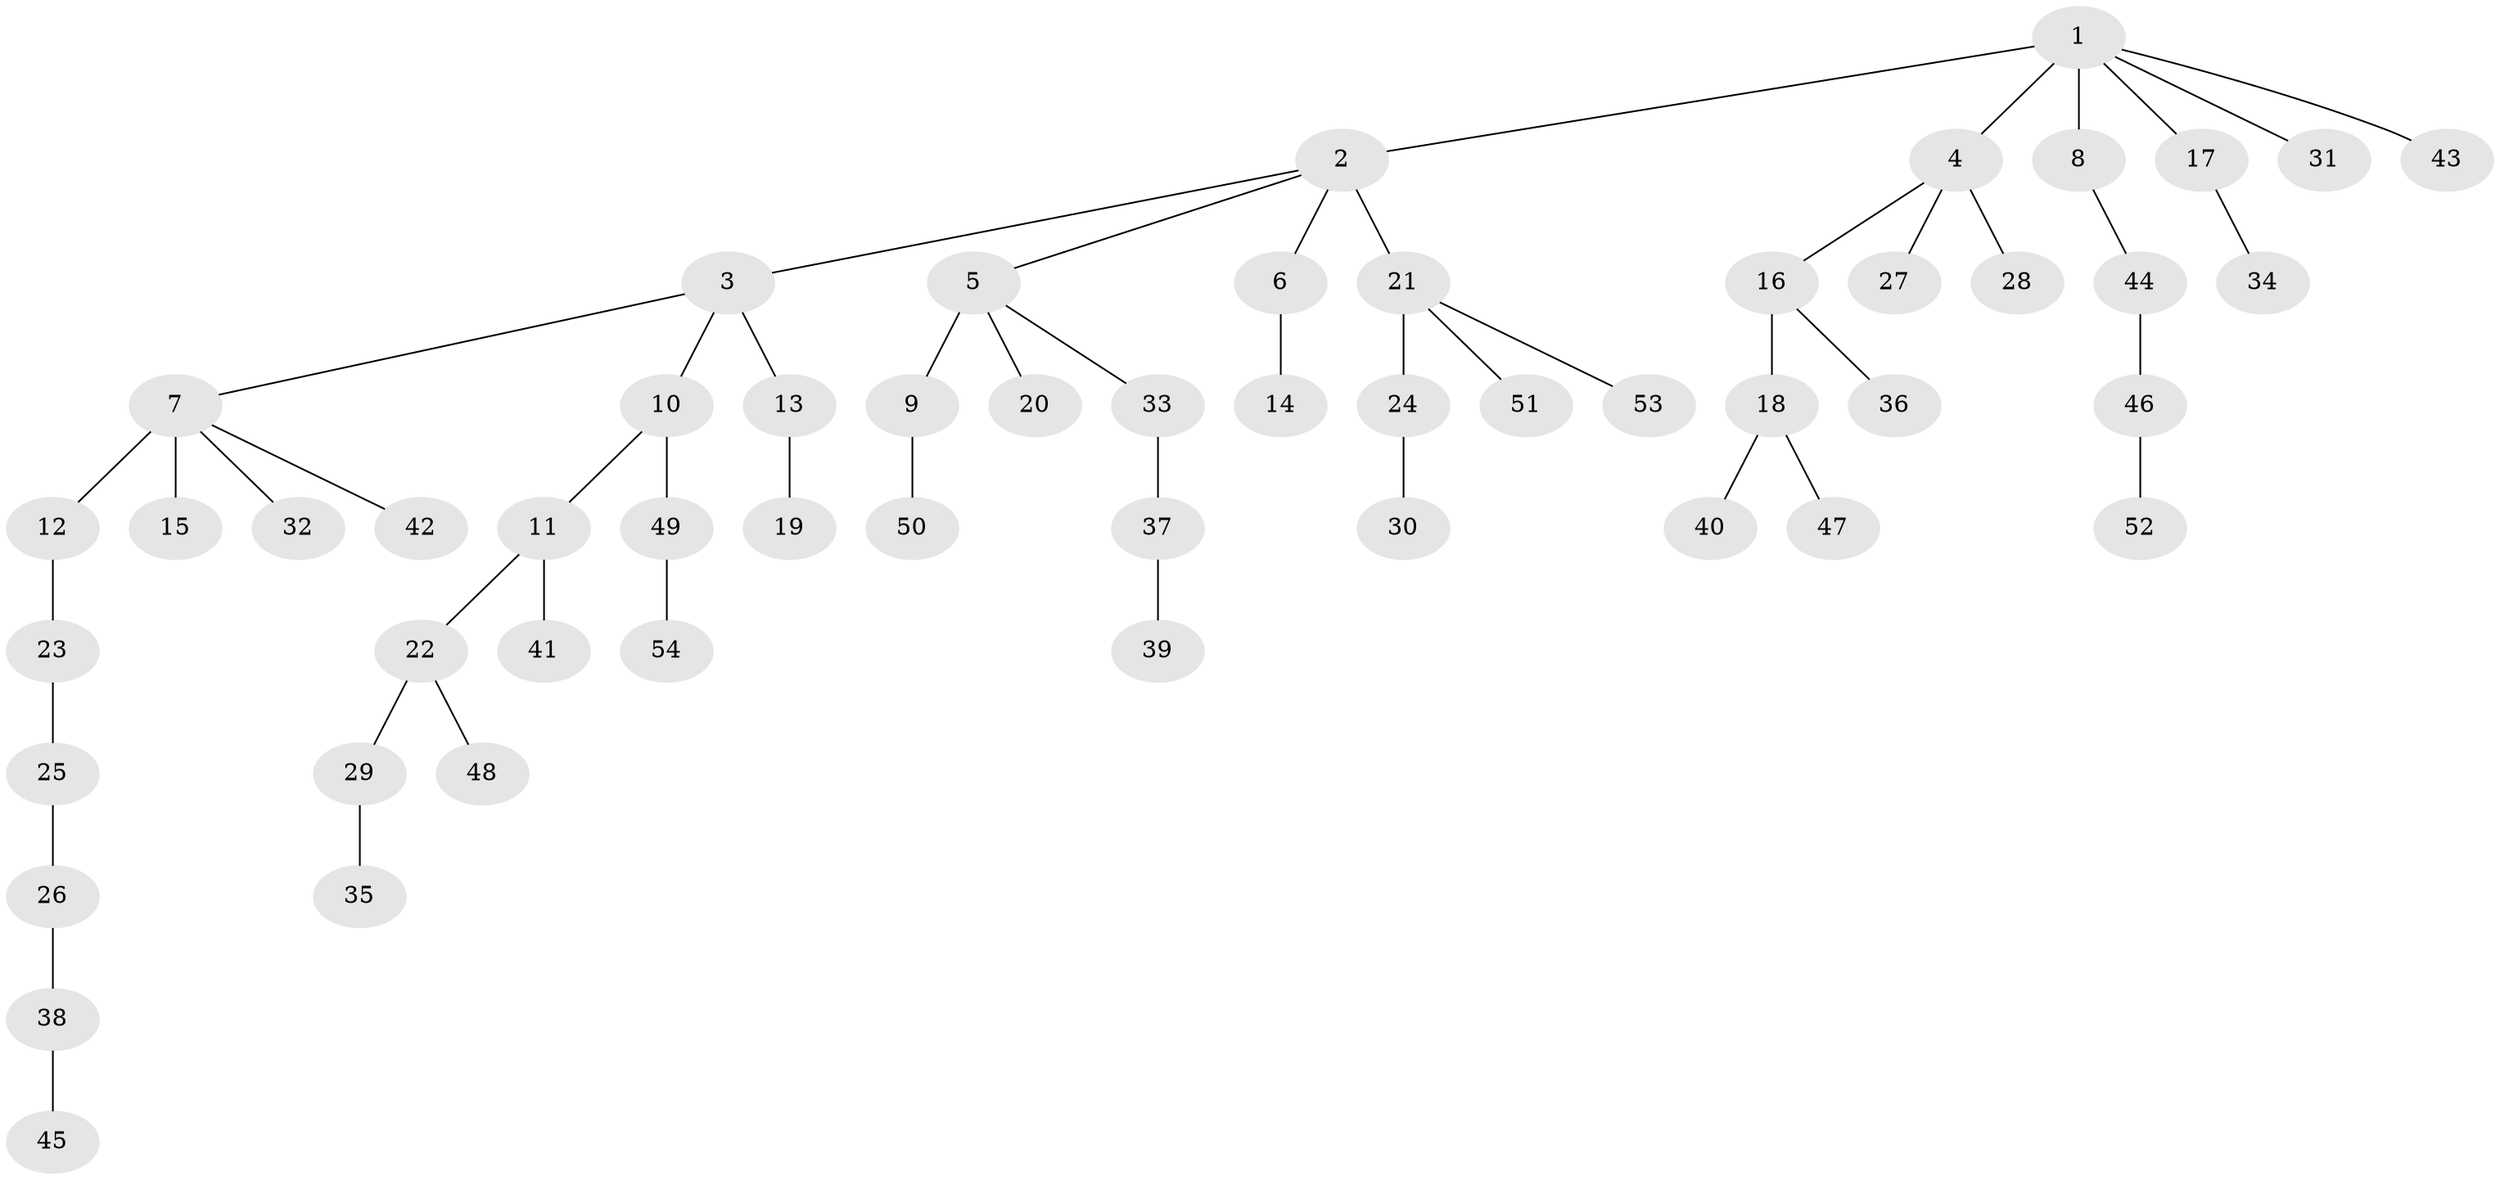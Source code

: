 // original degree distribution, {8: 0.009523809523809525, 7: 0.009523809523809525, 5: 0.0380952380952381, 3: 0.13333333333333333, 4: 0.06666666666666667, 1: 0.5047619047619047, 2: 0.23809523809523808}
// Generated by graph-tools (version 1.1) at 2025/36/03/09/25 02:36:51]
// undirected, 54 vertices, 53 edges
graph export_dot {
graph [start="1"]
  node [color=gray90,style=filled];
  1;
  2;
  3;
  4;
  5;
  6;
  7;
  8;
  9;
  10;
  11;
  12;
  13;
  14;
  15;
  16;
  17;
  18;
  19;
  20;
  21;
  22;
  23;
  24;
  25;
  26;
  27;
  28;
  29;
  30;
  31;
  32;
  33;
  34;
  35;
  36;
  37;
  38;
  39;
  40;
  41;
  42;
  43;
  44;
  45;
  46;
  47;
  48;
  49;
  50;
  51;
  52;
  53;
  54;
  1 -- 2 [weight=1.0];
  1 -- 4 [weight=2.0];
  1 -- 8 [weight=1.0];
  1 -- 17 [weight=1.0];
  1 -- 31 [weight=1.0];
  1 -- 43 [weight=1.0];
  2 -- 3 [weight=1.0];
  2 -- 5 [weight=1.0];
  2 -- 6 [weight=1.0];
  2 -- 21 [weight=2.0];
  3 -- 7 [weight=1.0];
  3 -- 10 [weight=1.0];
  3 -- 13 [weight=1.0];
  4 -- 16 [weight=1.0];
  4 -- 27 [weight=1.0];
  4 -- 28 [weight=1.0];
  5 -- 9 [weight=3.0];
  5 -- 20 [weight=1.0];
  5 -- 33 [weight=1.0];
  6 -- 14 [weight=1.0];
  7 -- 12 [weight=1.0];
  7 -- 15 [weight=4.0];
  7 -- 32 [weight=1.0];
  7 -- 42 [weight=1.0];
  8 -- 44 [weight=1.0];
  9 -- 50 [weight=1.0];
  10 -- 11 [weight=1.0];
  10 -- 49 [weight=1.0];
  11 -- 22 [weight=1.0];
  11 -- 41 [weight=4.0];
  12 -- 23 [weight=1.0];
  13 -- 19 [weight=1.0];
  16 -- 18 [weight=1.0];
  16 -- 36 [weight=1.0];
  17 -- 34 [weight=1.0];
  18 -- 40 [weight=1.0];
  18 -- 47 [weight=1.0];
  21 -- 24 [weight=1.0];
  21 -- 51 [weight=1.0];
  21 -- 53 [weight=1.0];
  22 -- 29 [weight=1.0];
  22 -- 48 [weight=1.0];
  23 -- 25 [weight=1.0];
  24 -- 30 [weight=1.0];
  25 -- 26 [weight=1.0];
  26 -- 38 [weight=1.0];
  29 -- 35 [weight=1.0];
  33 -- 37 [weight=1.0];
  37 -- 39 [weight=1.0];
  38 -- 45 [weight=1.0];
  44 -- 46 [weight=2.0];
  46 -- 52 [weight=1.0];
  49 -- 54 [weight=1.0];
}
